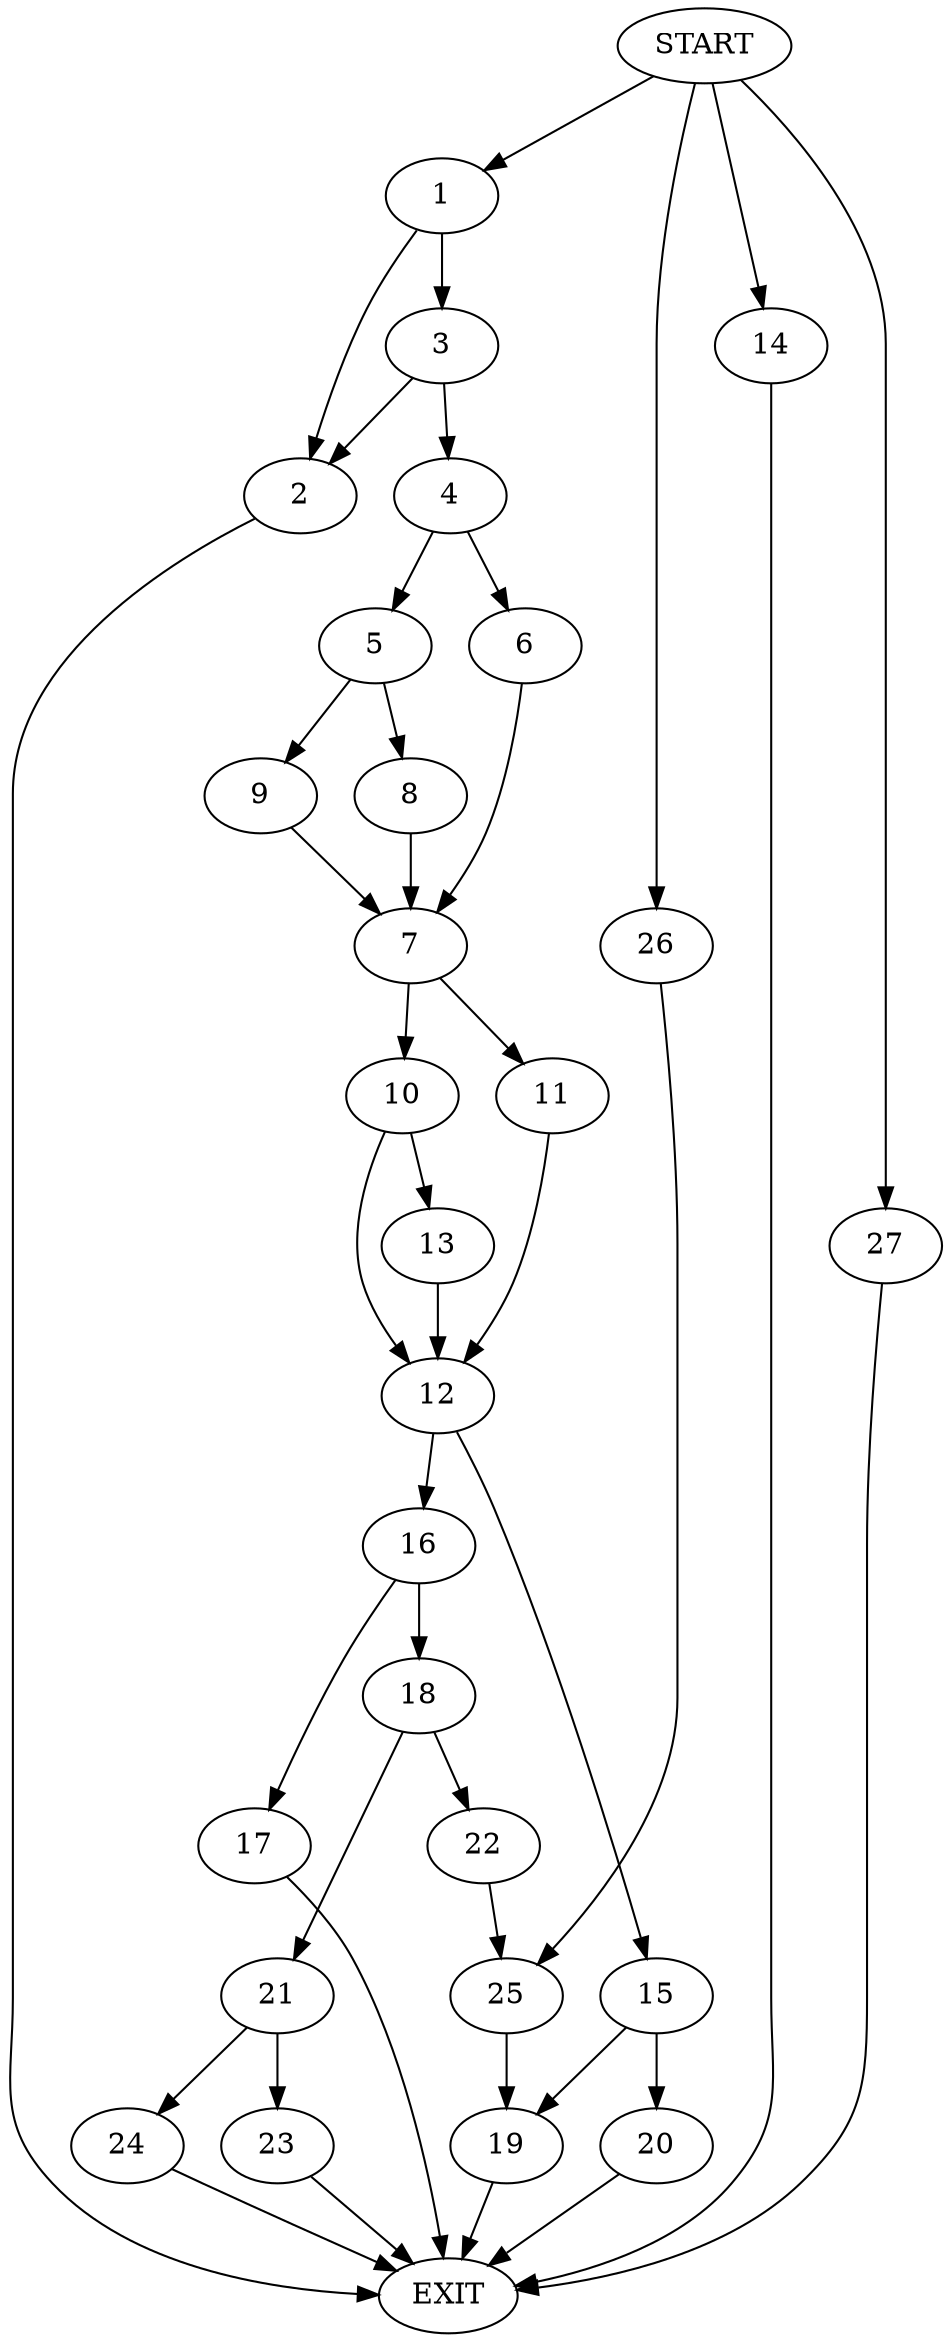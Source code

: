 digraph {
0 [label="START"]
28 [label="EXIT"]
0 -> 1
1 -> 2
1 -> 3
2 -> 28
3 -> 2
3 -> 4
4 -> 5
4 -> 6
6 -> 7
5 -> 8
5 -> 9
7 -> 10
7 -> 11
8 -> 7
9 -> 7
11 -> 12
10 -> 13
10 -> 12
0 -> 14
14 -> 28
12 -> 15
12 -> 16
13 -> 12
16 -> 17
16 -> 18
15 -> 19
15 -> 20
20 -> 28
19 -> 28
18 -> 21
18 -> 22
17 -> 28
21 -> 23
21 -> 24
22 -> 25
24 -> 28
23 -> 28
0 -> 26
26 -> 25
25 -> 19
0 -> 27
27 -> 28
}

